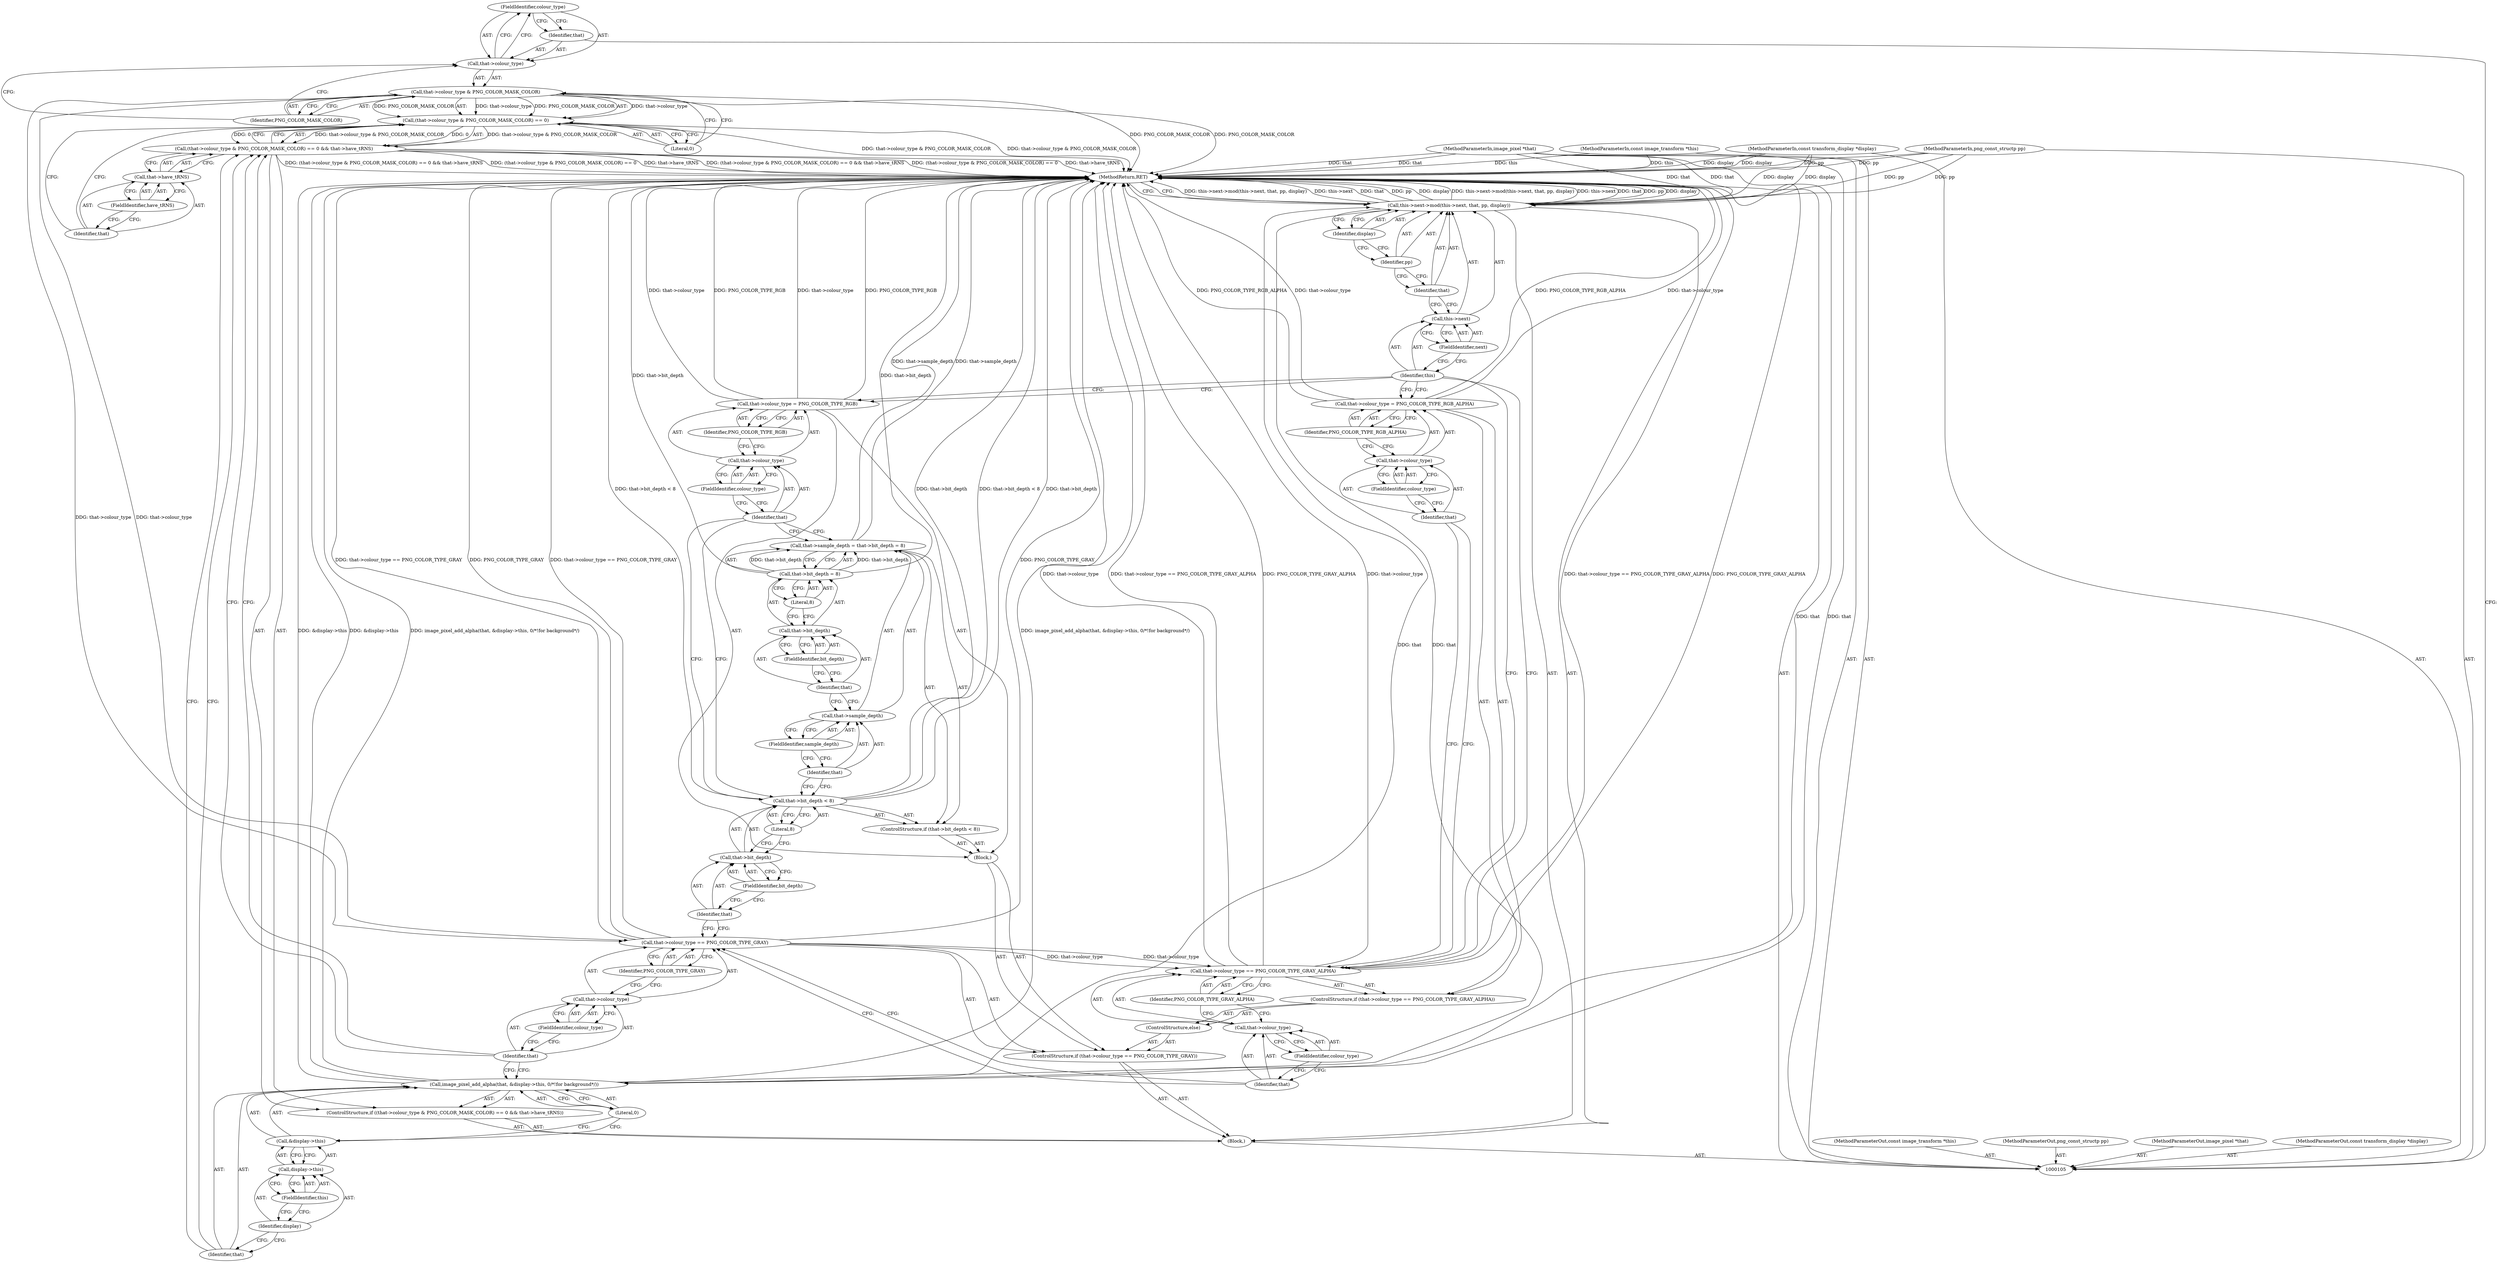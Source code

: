 digraph "0_Android_9d4853418ab2f754c2b63e091c29c5529b8b86ca_70" {
"1000117" [label="(FieldIdentifier,colour_type)"];
"1000118" [label="(Identifier,PNG_COLOR_MASK_COLOR)"];
"1000111" [label="(ControlStructure,if ((that->colour_type & PNG_COLOR_MASK_COLOR) == 0 && that->have_tRNS))"];
"1000119" [label="(Literal,0)"];
"1000120" [label="(Call,that->have_tRNS)"];
"1000121" [label="(Identifier,that)"];
"1000122" [label="(FieldIdentifier,have_tRNS)"];
"1000112" [label="(Call,(that->colour_type & PNG_COLOR_MASK_COLOR) == 0 && that->have_tRNS)"];
"1000113" [label="(Call,(that->colour_type & PNG_COLOR_MASK_COLOR) == 0)"];
"1000114" [label="(Call,that->colour_type & PNG_COLOR_MASK_COLOR)"];
"1000115" [label="(Call,that->colour_type)"];
"1000116" [label="(Identifier,that)"];
"1000124" [label="(Identifier,that)"];
"1000125" [label="(Call,&display->this)"];
"1000126" [label="(Call,display->this)"];
"1000127" [label="(Identifier,display)"];
"1000128" [label="(FieldIdentifier,this)"];
"1000129" [label="(Literal,0)"];
"1000123" [label="(Call,image_pixel_add_alpha(that, &display->this, 0/*!for background*/))"];
"1000134" [label="(FieldIdentifier,colour_type)"];
"1000135" [label="(Identifier,PNG_COLOR_TYPE_GRAY)"];
"1000130" [label="(ControlStructure,if (that->colour_type == PNG_COLOR_TYPE_GRAY))"];
"1000131" [label="(Call,that->colour_type == PNG_COLOR_TYPE_GRAY)"];
"1000132" [label="(Call,that->colour_type)"];
"1000133" [label="(Identifier,that)"];
"1000136" [label="(Block,)"];
"1000137" [label="(ControlStructure,if (that->bit_depth < 8))"];
"1000141" [label="(FieldIdentifier,bit_depth)"];
"1000142" [label="(Literal,8)"];
"1000138" [label="(Call,that->bit_depth < 8)"];
"1000139" [label="(Call,that->bit_depth)"];
"1000140" [label="(Identifier,that)"];
"1000176" [label="(MethodReturn,RET)"];
"1000106" [label="(MethodParameterIn,const image_transform *this)"];
"1000232" [label="(MethodParameterOut,const image_transform *this)"];
"1000146" [label="(FieldIdentifier,sample_depth)"];
"1000147" [label="(Call,that->bit_depth = 8)"];
"1000148" [label="(Call,that->bit_depth)"];
"1000149" [label="(Identifier,that)"];
"1000150" [label="(FieldIdentifier,bit_depth)"];
"1000151" [label="(Literal,8)"];
"1000143" [label="(Call,that->sample_depth = that->bit_depth = 8)"];
"1000144" [label="(Call,that->sample_depth)"];
"1000145" [label="(Identifier,that)"];
"1000155" [label="(FieldIdentifier,colour_type)"];
"1000156" [label="(Identifier,PNG_COLOR_TYPE_RGB)"];
"1000152" [label="(Call,that->colour_type = PNG_COLOR_TYPE_RGB)"];
"1000153" [label="(Call,that->colour_type)"];
"1000154" [label="(Identifier,that)"];
"1000157" [label="(ControlStructure,else)"];
"1000159" [label="(Call,that->colour_type == PNG_COLOR_TYPE_GRAY_ALPHA)"];
"1000160" [label="(Call,that->colour_type)"];
"1000161" [label="(Identifier,that)"];
"1000162" [label="(FieldIdentifier,colour_type)"];
"1000163" [label="(Identifier,PNG_COLOR_TYPE_GRAY_ALPHA)"];
"1000158" [label="(ControlStructure,if (that->colour_type == PNG_COLOR_TYPE_GRAY_ALPHA))"];
"1000167" [label="(FieldIdentifier,colour_type)"];
"1000168" [label="(Identifier,PNG_COLOR_TYPE_RGB_ALPHA)"];
"1000164" [label="(Call,that->colour_type = PNG_COLOR_TYPE_RGB_ALPHA)"];
"1000165" [label="(Call,that->colour_type)"];
"1000166" [label="(Identifier,that)"];
"1000108" [label="(MethodParameterIn,png_const_structp pp)"];
"1000234" [label="(MethodParameterOut,png_const_structp pp)"];
"1000107" [label="(MethodParameterIn,image_pixel *that)"];
"1000233" [label="(MethodParameterOut,image_pixel *that)"];
"1000169" [label="(Call,this->next->mod(this->next, that, pp, display))"];
"1000170" [label="(Call,this->next)"];
"1000171" [label="(Identifier,this)"];
"1000172" [label="(FieldIdentifier,next)"];
"1000173" [label="(Identifier,that)"];
"1000174" [label="(Identifier,pp)"];
"1000175" [label="(Identifier,display)"];
"1000109" [label="(MethodParameterIn,const transform_display *display)"];
"1000235" [label="(MethodParameterOut,const transform_display *display)"];
"1000110" [label="(Block,)"];
"1000117" -> "1000115"  [label="AST: "];
"1000117" -> "1000116"  [label="CFG: "];
"1000115" -> "1000117"  [label="CFG: "];
"1000118" -> "1000114"  [label="AST: "];
"1000118" -> "1000115"  [label="CFG: "];
"1000114" -> "1000118"  [label="CFG: "];
"1000111" -> "1000110"  [label="AST: "];
"1000112" -> "1000111"  [label="AST: "];
"1000123" -> "1000111"  [label="AST: "];
"1000119" -> "1000113"  [label="AST: "];
"1000119" -> "1000114"  [label="CFG: "];
"1000113" -> "1000119"  [label="CFG: "];
"1000120" -> "1000112"  [label="AST: "];
"1000120" -> "1000122"  [label="CFG: "];
"1000121" -> "1000120"  [label="AST: "];
"1000122" -> "1000120"  [label="AST: "];
"1000112" -> "1000120"  [label="CFG: "];
"1000121" -> "1000120"  [label="AST: "];
"1000121" -> "1000113"  [label="CFG: "];
"1000122" -> "1000121"  [label="CFG: "];
"1000122" -> "1000120"  [label="AST: "];
"1000122" -> "1000121"  [label="CFG: "];
"1000120" -> "1000122"  [label="CFG: "];
"1000112" -> "1000111"  [label="AST: "];
"1000112" -> "1000113"  [label="CFG: "];
"1000112" -> "1000120"  [label="CFG: "];
"1000113" -> "1000112"  [label="AST: "];
"1000120" -> "1000112"  [label="AST: "];
"1000124" -> "1000112"  [label="CFG: "];
"1000133" -> "1000112"  [label="CFG: "];
"1000112" -> "1000176"  [label="DDG: (that->colour_type & PNG_COLOR_MASK_COLOR) == 0 && that->have_tRNS"];
"1000112" -> "1000176"  [label="DDG: (that->colour_type & PNG_COLOR_MASK_COLOR) == 0"];
"1000112" -> "1000176"  [label="DDG: that->have_tRNS"];
"1000113" -> "1000112"  [label="DDG: that->colour_type & PNG_COLOR_MASK_COLOR"];
"1000113" -> "1000112"  [label="DDG: 0"];
"1000113" -> "1000112"  [label="AST: "];
"1000113" -> "1000119"  [label="CFG: "];
"1000114" -> "1000113"  [label="AST: "];
"1000119" -> "1000113"  [label="AST: "];
"1000121" -> "1000113"  [label="CFG: "];
"1000112" -> "1000113"  [label="CFG: "];
"1000113" -> "1000176"  [label="DDG: that->colour_type & PNG_COLOR_MASK_COLOR"];
"1000113" -> "1000112"  [label="DDG: that->colour_type & PNG_COLOR_MASK_COLOR"];
"1000113" -> "1000112"  [label="DDG: 0"];
"1000114" -> "1000113"  [label="DDG: that->colour_type"];
"1000114" -> "1000113"  [label="DDG: PNG_COLOR_MASK_COLOR"];
"1000114" -> "1000113"  [label="AST: "];
"1000114" -> "1000118"  [label="CFG: "];
"1000115" -> "1000114"  [label="AST: "];
"1000118" -> "1000114"  [label="AST: "];
"1000119" -> "1000114"  [label="CFG: "];
"1000114" -> "1000176"  [label="DDG: PNG_COLOR_MASK_COLOR"];
"1000114" -> "1000113"  [label="DDG: that->colour_type"];
"1000114" -> "1000113"  [label="DDG: PNG_COLOR_MASK_COLOR"];
"1000114" -> "1000131"  [label="DDG: that->colour_type"];
"1000115" -> "1000114"  [label="AST: "];
"1000115" -> "1000117"  [label="CFG: "];
"1000116" -> "1000115"  [label="AST: "];
"1000117" -> "1000115"  [label="AST: "];
"1000118" -> "1000115"  [label="CFG: "];
"1000116" -> "1000115"  [label="AST: "];
"1000116" -> "1000105"  [label="CFG: "];
"1000117" -> "1000116"  [label="CFG: "];
"1000124" -> "1000123"  [label="AST: "];
"1000124" -> "1000112"  [label="CFG: "];
"1000127" -> "1000124"  [label="CFG: "];
"1000125" -> "1000123"  [label="AST: "];
"1000125" -> "1000126"  [label="CFG: "];
"1000126" -> "1000125"  [label="AST: "];
"1000129" -> "1000125"  [label="CFG: "];
"1000126" -> "1000125"  [label="AST: "];
"1000126" -> "1000128"  [label="CFG: "];
"1000127" -> "1000126"  [label="AST: "];
"1000128" -> "1000126"  [label="AST: "];
"1000125" -> "1000126"  [label="CFG: "];
"1000127" -> "1000126"  [label="AST: "];
"1000127" -> "1000124"  [label="CFG: "];
"1000128" -> "1000127"  [label="CFG: "];
"1000128" -> "1000126"  [label="AST: "];
"1000128" -> "1000127"  [label="CFG: "];
"1000126" -> "1000128"  [label="CFG: "];
"1000129" -> "1000123"  [label="AST: "];
"1000129" -> "1000125"  [label="CFG: "];
"1000123" -> "1000129"  [label="CFG: "];
"1000123" -> "1000111"  [label="AST: "];
"1000123" -> "1000129"  [label="CFG: "];
"1000124" -> "1000123"  [label="AST: "];
"1000125" -> "1000123"  [label="AST: "];
"1000129" -> "1000123"  [label="AST: "];
"1000133" -> "1000123"  [label="CFG: "];
"1000123" -> "1000176"  [label="DDG: &display->this"];
"1000123" -> "1000176"  [label="DDG: image_pixel_add_alpha(that, &display->this, 0/*!for background*/)"];
"1000107" -> "1000123"  [label="DDG: that"];
"1000123" -> "1000169"  [label="DDG: that"];
"1000134" -> "1000132"  [label="AST: "];
"1000134" -> "1000133"  [label="CFG: "];
"1000132" -> "1000134"  [label="CFG: "];
"1000135" -> "1000131"  [label="AST: "];
"1000135" -> "1000132"  [label="CFG: "];
"1000131" -> "1000135"  [label="CFG: "];
"1000130" -> "1000110"  [label="AST: "];
"1000131" -> "1000130"  [label="AST: "];
"1000136" -> "1000130"  [label="AST: "];
"1000157" -> "1000130"  [label="AST: "];
"1000131" -> "1000130"  [label="AST: "];
"1000131" -> "1000135"  [label="CFG: "];
"1000132" -> "1000131"  [label="AST: "];
"1000135" -> "1000131"  [label="AST: "];
"1000140" -> "1000131"  [label="CFG: "];
"1000161" -> "1000131"  [label="CFG: "];
"1000131" -> "1000176"  [label="DDG: PNG_COLOR_TYPE_GRAY"];
"1000131" -> "1000176"  [label="DDG: that->colour_type == PNG_COLOR_TYPE_GRAY"];
"1000114" -> "1000131"  [label="DDG: that->colour_type"];
"1000131" -> "1000159"  [label="DDG: that->colour_type"];
"1000132" -> "1000131"  [label="AST: "];
"1000132" -> "1000134"  [label="CFG: "];
"1000133" -> "1000132"  [label="AST: "];
"1000134" -> "1000132"  [label="AST: "];
"1000135" -> "1000132"  [label="CFG: "];
"1000133" -> "1000132"  [label="AST: "];
"1000133" -> "1000123"  [label="CFG: "];
"1000133" -> "1000112"  [label="CFG: "];
"1000134" -> "1000133"  [label="CFG: "];
"1000136" -> "1000130"  [label="AST: "];
"1000137" -> "1000136"  [label="AST: "];
"1000152" -> "1000136"  [label="AST: "];
"1000137" -> "1000136"  [label="AST: "];
"1000138" -> "1000137"  [label="AST: "];
"1000143" -> "1000137"  [label="AST: "];
"1000141" -> "1000139"  [label="AST: "];
"1000141" -> "1000140"  [label="CFG: "];
"1000139" -> "1000141"  [label="CFG: "];
"1000142" -> "1000138"  [label="AST: "];
"1000142" -> "1000139"  [label="CFG: "];
"1000138" -> "1000142"  [label="CFG: "];
"1000138" -> "1000137"  [label="AST: "];
"1000138" -> "1000142"  [label="CFG: "];
"1000139" -> "1000138"  [label="AST: "];
"1000142" -> "1000138"  [label="AST: "];
"1000145" -> "1000138"  [label="CFG: "];
"1000154" -> "1000138"  [label="CFG: "];
"1000138" -> "1000176"  [label="DDG: that->bit_depth"];
"1000138" -> "1000176"  [label="DDG: that->bit_depth < 8"];
"1000139" -> "1000138"  [label="AST: "];
"1000139" -> "1000141"  [label="CFG: "];
"1000140" -> "1000139"  [label="AST: "];
"1000141" -> "1000139"  [label="AST: "];
"1000142" -> "1000139"  [label="CFG: "];
"1000140" -> "1000139"  [label="AST: "];
"1000140" -> "1000131"  [label="CFG: "];
"1000141" -> "1000140"  [label="CFG: "];
"1000176" -> "1000105"  [label="AST: "];
"1000176" -> "1000169"  [label="CFG: "];
"1000159" -> "1000176"  [label="DDG: that->colour_type == PNG_COLOR_TYPE_GRAY_ALPHA"];
"1000159" -> "1000176"  [label="DDG: PNG_COLOR_TYPE_GRAY_ALPHA"];
"1000159" -> "1000176"  [label="DDG: that->colour_type"];
"1000123" -> "1000176"  [label="DDG: &display->this"];
"1000123" -> "1000176"  [label="DDG: image_pixel_add_alpha(that, &display->this, 0/*!for background*/)"];
"1000108" -> "1000176"  [label="DDG: pp"];
"1000107" -> "1000176"  [label="DDG: that"];
"1000169" -> "1000176"  [label="DDG: this->next->mod(this->next, that, pp, display)"];
"1000169" -> "1000176"  [label="DDG: this->next"];
"1000169" -> "1000176"  [label="DDG: that"];
"1000169" -> "1000176"  [label="DDG: pp"];
"1000169" -> "1000176"  [label="DDG: display"];
"1000143" -> "1000176"  [label="DDG: that->sample_depth"];
"1000147" -> "1000176"  [label="DDG: that->bit_depth"];
"1000152" -> "1000176"  [label="DDG: that->colour_type"];
"1000152" -> "1000176"  [label="DDG: PNG_COLOR_TYPE_RGB"];
"1000114" -> "1000176"  [label="DDG: PNG_COLOR_MASK_COLOR"];
"1000112" -> "1000176"  [label="DDG: (that->colour_type & PNG_COLOR_MASK_COLOR) == 0 && that->have_tRNS"];
"1000112" -> "1000176"  [label="DDG: (that->colour_type & PNG_COLOR_MASK_COLOR) == 0"];
"1000112" -> "1000176"  [label="DDG: that->have_tRNS"];
"1000164" -> "1000176"  [label="DDG: PNG_COLOR_TYPE_RGB_ALPHA"];
"1000164" -> "1000176"  [label="DDG: that->colour_type"];
"1000113" -> "1000176"  [label="DDG: that->colour_type & PNG_COLOR_MASK_COLOR"];
"1000138" -> "1000176"  [label="DDG: that->bit_depth"];
"1000138" -> "1000176"  [label="DDG: that->bit_depth < 8"];
"1000131" -> "1000176"  [label="DDG: PNG_COLOR_TYPE_GRAY"];
"1000131" -> "1000176"  [label="DDG: that->colour_type == PNG_COLOR_TYPE_GRAY"];
"1000106" -> "1000176"  [label="DDG: this"];
"1000109" -> "1000176"  [label="DDG: display"];
"1000106" -> "1000105"  [label="AST: "];
"1000106" -> "1000176"  [label="DDG: this"];
"1000232" -> "1000105"  [label="AST: "];
"1000146" -> "1000144"  [label="AST: "];
"1000146" -> "1000145"  [label="CFG: "];
"1000144" -> "1000146"  [label="CFG: "];
"1000147" -> "1000143"  [label="AST: "];
"1000147" -> "1000151"  [label="CFG: "];
"1000148" -> "1000147"  [label="AST: "];
"1000151" -> "1000147"  [label="AST: "];
"1000143" -> "1000147"  [label="CFG: "];
"1000147" -> "1000176"  [label="DDG: that->bit_depth"];
"1000147" -> "1000143"  [label="DDG: that->bit_depth"];
"1000148" -> "1000147"  [label="AST: "];
"1000148" -> "1000150"  [label="CFG: "];
"1000149" -> "1000148"  [label="AST: "];
"1000150" -> "1000148"  [label="AST: "];
"1000151" -> "1000148"  [label="CFG: "];
"1000149" -> "1000148"  [label="AST: "];
"1000149" -> "1000144"  [label="CFG: "];
"1000150" -> "1000149"  [label="CFG: "];
"1000150" -> "1000148"  [label="AST: "];
"1000150" -> "1000149"  [label="CFG: "];
"1000148" -> "1000150"  [label="CFG: "];
"1000151" -> "1000147"  [label="AST: "];
"1000151" -> "1000148"  [label="CFG: "];
"1000147" -> "1000151"  [label="CFG: "];
"1000143" -> "1000137"  [label="AST: "];
"1000143" -> "1000147"  [label="CFG: "];
"1000144" -> "1000143"  [label="AST: "];
"1000147" -> "1000143"  [label="AST: "];
"1000154" -> "1000143"  [label="CFG: "];
"1000143" -> "1000176"  [label="DDG: that->sample_depth"];
"1000147" -> "1000143"  [label="DDG: that->bit_depth"];
"1000144" -> "1000143"  [label="AST: "];
"1000144" -> "1000146"  [label="CFG: "];
"1000145" -> "1000144"  [label="AST: "];
"1000146" -> "1000144"  [label="AST: "];
"1000149" -> "1000144"  [label="CFG: "];
"1000145" -> "1000144"  [label="AST: "];
"1000145" -> "1000138"  [label="CFG: "];
"1000146" -> "1000145"  [label="CFG: "];
"1000155" -> "1000153"  [label="AST: "];
"1000155" -> "1000154"  [label="CFG: "];
"1000153" -> "1000155"  [label="CFG: "];
"1000156" -> "1000152"  [label="AST: "];
"1000156" -> "1000153"  [label="CFG: "];
"1000152" -> "1000156"  [label="CFG: "];
"1000152" -> "1000136"  [label="AST: "];
"1000152" -> "1000156"  [label="CFG: "];
"1000153" -> "1000152"  [label="AST: "];
"1000156" -> "1000152"  [label="AST: "];
"1000171" -> "1000152"  [label="CFG: "];
"1000152" -> "1000176"  [label="DDG: that->colour_type"];
"1000152" -> "1000176"  [label="DDG: PNG_COLOR_TYPE_RGB"];
"1000153" -> "1000152"  [label="AST: "];
"1000153" -> "1000155"  [label="CFG: "];
"1000154" -> "1000153"  [label="AST: "];
"1000155" -> "1000153"  [label="AST: "];
"1000156" -> "1000153"  [label="CFG: "];
"1000154" -> "1000153"  [label="AST: "];
"1000154" -> "1000143"  [label="CFG: "];
"1000154" -> "1000138"  [label="CFG: "];
"1000155" -> "1000154"  [label="CFG: "];
"1000157" -> "1000130"  [label="AST: "];
"1000158" -> "1000157"  [label="AST: "];
"1000159" -> "1000158"  [label="AST: "];
"1000159" -> "1000163"  [label="CFG: "];
"1000160" -> "1000159"  [label="AST: "];
"1000163" -> "1000159"  [label="AST: "];
"1000166" -> "1000159"  [label="CFG: "];
"1000171" -> "1000159"  [label="CFG: "];
"1000159" -> "1000176"  [label="DDG: that->colour_type == PNG_COLOR_TYPE_GRAY_ALPHA"];
"1000159" -> "1000176"  [label="DDG: PNG_COLOR_TYPE_GRAY_ALPHA"];
"1000159" -> "1000176"  [label="DDG: that->colour_type"];
"1000131" -> "1000159"  [label="DDG: that->colour_type"];
"1000160" -> "1000159"  [label="AST: "];
"1000160" -> "1000162"  [label="CFG: "];
"1000161" -> "1000160"  [label="AST: "];
"1000162" -> "1000160"  [label="AST: "];
"1000163" -> "1000160"  [label="CFG: "];
"1000161" -> "1000160"  [label="AST: "];
"1000161" -> "1000131"  [label="CFG: "];
"1000162" -> "1000161"  [label="CFG: "];
"1000162" -> "1000160"  [label="AST: "];
"1000162" -> "1000161"  [label="CFG: "];
"1000160" -> "1000162"  [label="CFG: "];
"1000163" -> "1000159"  [label="AST: "];
"1000163" -> "1000160"  [label="CFG: "];
"1000159" -> "1000163"  [label="CFG: "];
"1000158" -> "1000157"  [label="AST: "];
"1000159" -> "1000158"  [label="AST: "];
"1000164" -> "1000158"  [label="AST: "];
"1000167" -> "1000165"  [label="AST: "];
"1000167" -> "1000166"  [label="CFG: "];
"1000165" -> "1000167"  [label="CFG: "];
"1000168" -> "1000164"  [label="AST: "];
"1000168" -> "1000165"  [label="CFG: "];
"1000164" -> "1000168"  [label="CFG: "];
"1000164" -> "1000158"  [label="AST: "];
"1000164" -> "1000168"  [label="CFG: "];
"1000165" -> "1000164"  [label="AST: "];
"1000168" -> "1000164"  [label="AST: "];
"1000171" -> "1000164"  [label="CFG: "];
"1000164" -> "1000176"  [label="DDG: PNG_COLOR_TYPE_RGB_ALPHA"];
"1000164" -> "1000176"  [label="DDG: that->colour_type"];
"1000165" -> "1000164"  [label="AST: "];
"1000165" -> "1000167"  [label="CFG: "];
"1000166" -> "1000165"  [label="AST: "];
"1000167" -> "1000165"  [label="AST: "];
"1000168" -> "1000165"  [label="CFG: "];
"1000166" -> "1000165"  [label="AST: "];
"1000166" -> "1000159"  [label="CFG: "];
"1000167" -> "1000166"  [label="CFG: "];
"1000108" -> "1000105"  [label="AST: "];
"1000108" -> "1000176"  [label="DDG: pp"];
"1000108" -> "1000169"  [label="DDG: pp"];
"1000234" -> "1000105"  [label="AST: "];
"1000107" -> "1000105"  [label="AST: "];
"1000107" -> "1000176"  [label="DDG: that"];
"1000107" -> "1000123"  [label="DDG: that"];
"1000107" -> "1000169"  [label="DDG: that"];
"1000233" -> "1000105"  [label="AST: "];
"1000169" -> "1000110"  [label="AST: "];
"1000169" -> "1000175"  [label="CFG: "];
"1000170" -> "1000169"  [label="AST: "];
"1000173" -> "1000169"  [label="AST: "];
"1000174" -> "1000169"  [label="AST: "];
"1000175" -> "1000169"  [label="AST: "];
"1000176" -> "1000169"  [label="CFG: "];
"1000169" -> "1000176"  [label="DDG: this->next->mod(this->next, that, pp, display)"];
"1000169" -> "1000176"  [label="DDG: this->next"];
"1000169" -> "1000176"  [label="DDG: that"];
"1000169" -> "1000176"  [label="DDG: pp"];
"1000169" -> "1000176"  [label="DDG: display"];
"1000123" -> "1000169"  [label="DDG: that"];
"1000107" -> "1000169"  [label="DDG: that"];
"1000108" -> "1000169"  [label="DDG: pp"];
"1000109" -> "1000169"  [label="DDG: display"];
"1000170" -> "1000169"  [label="AST: "];
"1000170" -> "1000172"  [label="CFG: "];
"1000171" -> "1000170"  [label="AST: "];
"1000172" -> "1000170"  [label="AST: "];
"1000173" -> "1000170"  [label="CFG: "];
"1000171" -> "1000170"  [label="AST: "];
"1000171" -> "1000152"  [label="CFG: "];
"1000171" -> "1000164"  [label="CFG: "];
"1000171" -> "1000159"  [label="CFG: "];
"1000172" -> "1000171"  [label="CFG: "];
"1000172" -> "1000170"  [label="AST: "];
"1000172" -> "1000171"  [label="CFG: "];
"1000170" -> "1000172"  [label="CFG: "];
"1000173" -> "1000169"  [label="AST: "];
"1000173" -> "1000170"  [label="CFG: "];
"1000174" -> "1000173"  [label="CFG: "];
"1000174" -> "1000169"  [label="AST: "];
"1000174" -> "1000173"  [label="CFG: "];
"1000175" -> "1000174"  [label="CFG: "];
"1000175" -> "1000169"  [label="AST: "];
"1000175" -> "1000174"  [label="CFG: "];
"1000169" -> "1000175"  [label="CFG: "];
"1000109" -> "1000105"  [label="AST: "];
"1000109" -> "1000176"  [label="DDG: display"];
"1000109" -> "1000169"  [label="DDG: display"];
"1000235" -> "1000105"  [label="AST: "];
"1000110" -> "1000105"  [label="AST: "];
"1000111" -> "1000110"  [label="AST: "];
"1000130" -> "1000110"  [label="AST: "];
"1000169" -> "1000110"  [label="AST: "];
}
